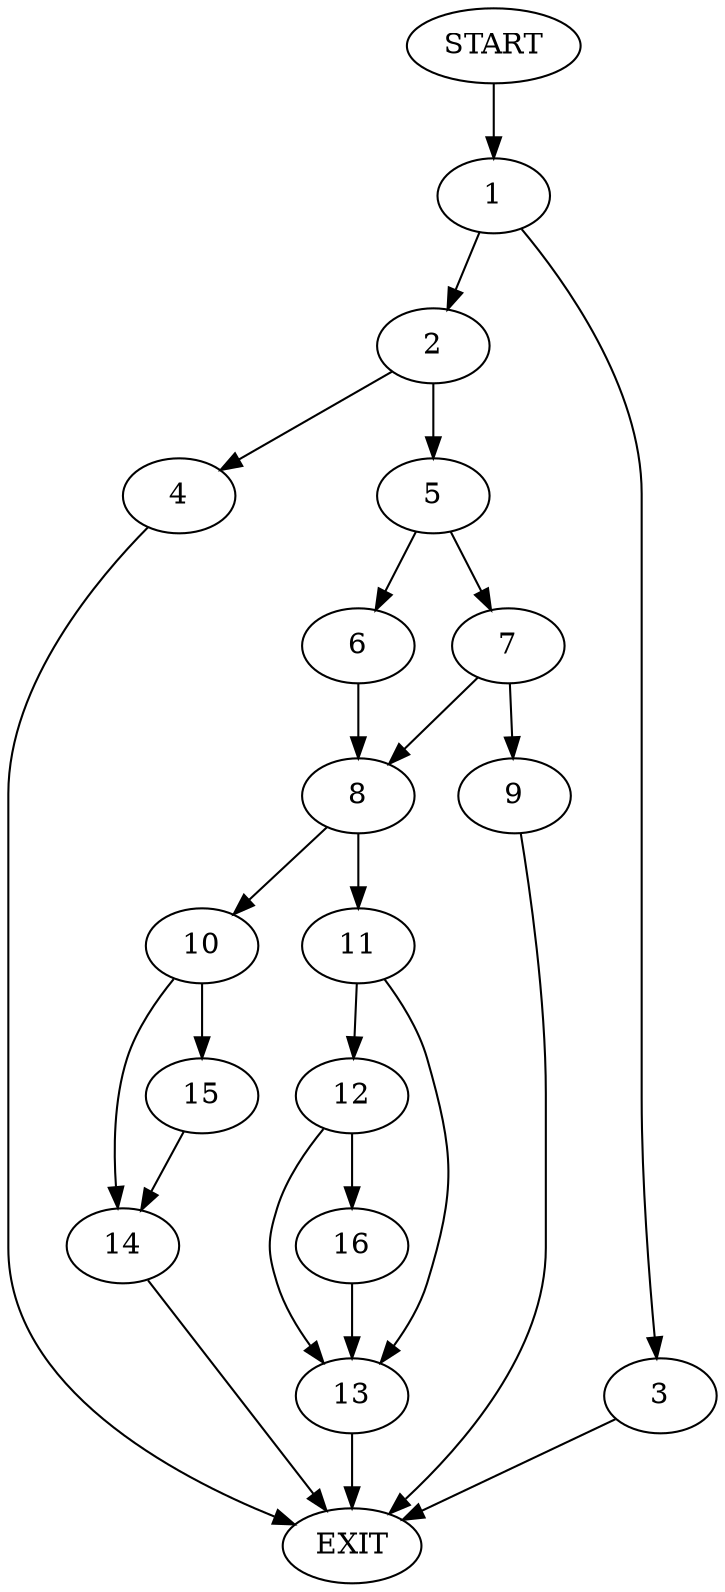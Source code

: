 digraph {
0 [label="START"]
17 [label="EXIT"]
0 -> 1
1 -> 2
1 -> 3
3 -> 17
2 -> 4
2 -> 5
5 -> 6
5 -> 7
4 -> 17
7 -> 8
7 -> 9
6 -> 8
8 -> 10
8 -> 11
9 -> 17
11 -> 12
11 -> 13
10 -> 14
10 -> 15
13 -> 17
12 -> 16
12 -> 13
16 -> 13
15 -> 14
14 -> 17
}
